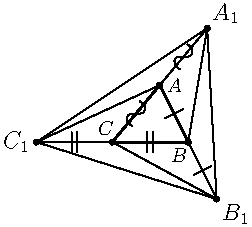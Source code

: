 import geometry;

size(0, 4cm);

point
    pA = (2.5,3), pB = (4,0), pC = (0,0),
    pA1 = 2 pA - pC, pB1 = 2 pB - pA, pC1 = 2 pC - pB;

draw(triangle(pA, pB, pC), linewidth(1));

draw(pA--pA1--pC1--cycle ^^ pB--pB1--pA1--cycle ^^ pC--pC1--pB1--cycle);

draw(pA--pB1, invisible, StickIntervalMarker(2, 1));
draw(pB--pC1, invisible, StickIntervalMarker(2, 2));
draw(pC--pA1, invisible, TildeIntervalMarker(2, 1));

// label("$S$", (pA + pB + pC) / 3);

dot(Label(scale(0.85) * "$A$", pA, E));
dot(Label(scale(0.85) * "$B$", pB, unit(SSW+SW)));
dot(Label(scale(0.85) * "$C$", pC, NNW));
dot(Label("$A_1$", pA1, NE));
dot(Label("$B_1$", pB1, SE));
dot(Label("$C_1$", pC1, W));

